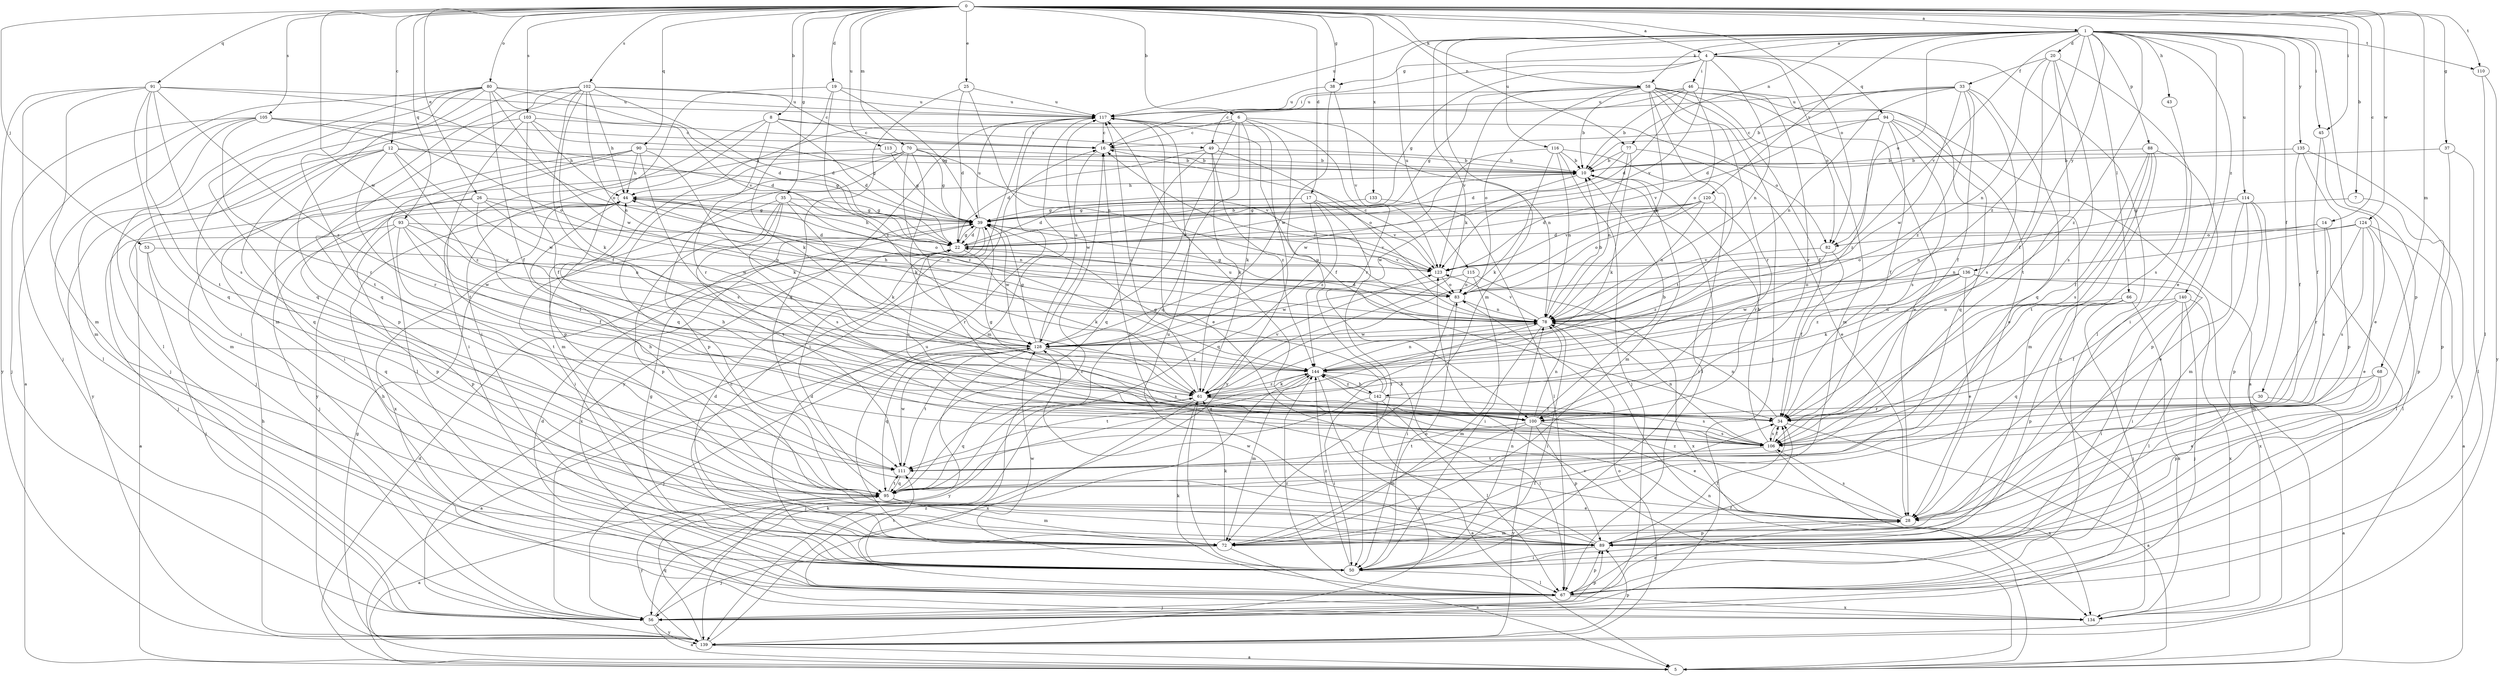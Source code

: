 strict digraph  {
0;
1;
4;
5;
6;
7;
8;
10;
12;
14;
16;
17;
19;
20;
22;
25;
26;
28;
30;
33;
34;
35;
37;
38;
39;
43;
44;
45;
46;
49;
50;
53;
56;
58;
61;
66;
67;
68;
70;
72;
77;
78;
80;
82;
83;
88;
89;
90;
91;
93;
94;
95;
100;
102;
103;
105;
106;
110;
111;
113;
114;
115;
116;
117;
120;
123;
124;
128;
133;
134;
135;
136;
139;
140;
142;
144;
0 -> 1  [label=a];
0 -> 4  [label=a];
0 -> 6  [label=b];
0 -> 7  [label=b];
0 -> 8  [label=b];
0 -> 12  [label=c];
0 -> 14  [label=c];
0 -> 17  [label=d];
0 -> 19  [label=d];
0 -> 25  [label=e];
0 -> 26  [label=e];
0 -> 35  [label=g];
0 -> 37  [label=g];
0 -> 38  [label=g];
0 -> 45  [label=i];
0 -> 53  [label=j];
0 -> 58  [label=k];
0 -> 68  [label=m];
0 -> 70  [label=m];
0 -> 77  [label=n];
0 -> 80  [label=o];
0 -> 82  [label=o];
0 -> 90  [label=q];
0 -> 91  [label=q];
0 -> 93  [label=q];
0 -> 102  [label=s];
0 -> 103  [label=s];
0 -> 105  [label=s];
0 -> 110  [label=t];
0 -> 113  [label=u];
0 -> 124  [label=w];
0 -> 128  [label=w];
0 -> 133  [label=x];
1 -> 4  [label=a];
1 -> 20  [label=d];
1 -> 28  [label=e];
1 -> 30  [label=f];
1 -> 43  [label=h];
1 -> 45  [label=i];
1 -> 58  [label=k];
1 -> 61  [label=k];
1 -> 66  [label=l];
1 -> 72  [label=m];
1 -> 77  [label=n];
1 -> 82  [label=o];
1 -> 88  [label=p];
1 -> 89  [label=p];
1 -> 110  [label=t];
1 -> 114  [label=u];
1 -> 115  [label=u];
1 -> 116  [label=u];
1 -> 117  [label=u];
1 -> 120  [label=v];
1 -> 123  [label=v];
1 -> 135  [label=y];
1 -> 136  [label=y];
1 -> 140  [label=z];
1 -> 142  [label=z];
1 -> 144  [label=z];
4 -> 38  [label=g];
4 -> 39  [label=g];
4 -> 46  [label=i];
4 -> 49  [label=i];
4 -> 67  [label=l];
4 -> 78  [label=n];
4 -> 82  [label=o];
4 -> 94  [label=q];
4 -> 123  [label=v];
5 -> 22  [label=d];
5 -> 78  [label=n];
5 -> 123  [label=v];
6 -> 16  [label=c];
6 -> 44  [label=h];
6 -> 61  [label=k];
6 -> 78  [label=n];
6 -> 95  [label=q];
6 -> 100  [label=r];
6 -> 128  [label=w];
6 -> 139  [label=y];
7 -> 39  [label=g];
7 -> 89  [label=p];
8 -> 22  [label=d];
8 -> 49  [label=i];
8 -> 50  [label=i];
8 -> 82  [label=o];
8 -> 89  [label=p];
8 -> 100  [label=r];
10 -> 44  [label=h];
10 -> 50  [label=i];
10 -> 72  [label=m];
10 -> 128  [label=w];
12 -> 10  [label=b];
12 -> 39  [label=g];
12 -> 72  [label=m];
12 -> 95  [label=q];
12 -> 100  [label=r];
12 -> 128  [label=w];
12 -> 139  [label=y];
12 -> 144  [label=z];
14 -> 67  [label=l];
14 -> 82  [label=o];
14 -> 83  [label=o];
14 -> 106  [label=s];
16 -> 10  [label=b];
16 -> 128  [label=w];
17 -> 22  [label=d];
17 -> 39  [label=g];
17 -> 50  [label=i];
17 -> 95  [label=q];
17 -> 123  [label=v];
17 -> 144  [label=z];
19 -> 39  [label=g];
19 -> 50  [label=i];
19 -> 61  [label=k];
19 -> 117  [label=u];
19 -> 144  [label=z];
20 -> 33  [label=f];
20 -> 34  [label=f];
20 -> 50  [label=i];
20 -> 78  [label=n];
20 -> 106  [label=s];
20 -> 111  [label=t];
22 -> 10  [label=b];
22 -> 39  [label=g];
22 -> 44  [label=h];
22 -> 61  [label=k];
22 -> 123  [label=v];
25 -> 22  [label=d];
25 -> 78  [label=n];
25 -> 95  [label=q];
25 -> 117  [label=u];
26 -> 34  [label=f];
26 -> 39  [label=g];
26 -> 56  [label=j];
26 -> 78  [label=n];
26 -> 89  [label=p];
26 -> 128  [label=w];
28 -> 16  [label=c];
28 -> 72  [label=m];
28 -> 89  [label=p];
28 -> 106  [label=s];
28 -> 144  [label=z];
30 -> 5  [label=a];
30 -> 100  [label=r];
33 -> 10  [label=b];
33 -> 22  [label=d];
33 -> 34  [label=f];
33 -> 78  [label=n];
33 -> 95  [label=q];
33 -> 106  [label=s];
33 -> 117  [label=u];
33 -> 128  [label=w];
33 -> 144  [label=z];
34 -> 5  [label=a];
34 -> 39  [label=g];
34 -> 78  [label=n];
34 -> 106  [label=s];
35 -> 39  [label=g];
35 -> 50  [label=i];
35 -> 61  [label=k];
35 -> 78  [label=n];
35 -> 89  [label=p];
35 -> 106  [label=s];
35 -> 111  [label=t];
37 -> 10  [label=b];
37 -> 67  [label=l];
37 -> 89  [label=p];
38 -> 117  [label=u];
38 -> 123  [label=v];
38 -> 128  [label=w];
39 -> 22  [label=d];
39 -> 100  [label=r];
39 -> 106  [label=s];
39 -> 117  [label=u];
39 -> 123  [label=v];
39 -> 128  [label=w];
39 -> 134  [label=x];
43 -> 106  [label=s];
44 -> 39  [label=g];
44 -> 56  [label=j];
44 -> 78  [label=n];
44 -> 83  [label=o];
44 -> 134  [label=x];
45 -> 28  [label=e];
45 -> 34  [label=f];
46 -> 10  [label=b];
46 -> 16  [label=c];
46 -> 22  [label=d];
46 -> 83  [label=o];
46 -> 100  [label=r];
46 -> 117  [label=u];
46 -> 134  [label=x];
49 -> 10  [label=b];
49 -> 22  [label=d];
49 -> 61  [label=k];
49 -> 83  [label=o];
49 -> 95  [label=q];
49 -> 144  [label=z];
50 -> 39  [label=g];
50 -> 67  [label=l];
50 -> 78  [label=n];
50 -> 83  [label=o];
50 -> 111  [label=t];
50 -> 117  [label=u];
50 -> 128  [label=w];
50 -> 144  [label=z];
53 -> 56  [label=j];
53 -> 95  [label=q];
53 -> 123  [label=v];
56 -> 5  [label=a];
56 -> 16  [label=c];
56 -> 61  [label=k];
56 -> 89  [label=p];
56 -> 139  [label=y];
58 -> 5  [label=a];
58 -> 10  [label=b];
58 -> 28  [label=e];
58 -> 34  [label=f];
58 -> 39  [label=g];
58 -> 56  [label=j];
58 -> 72  [label=m];
58 -> 78  [label=n];
58 -> 83  [label=o];
58 -> 100  [label=r];
58 -> 111  [label=t];
58 -> 117  [label=u];
58 -> 123  [label=v];
61 -> 34  [label=f];
61 -> 50  [label=i];
61 -> 56  [label=j];
61 -> 95  [label=q];
61 -> 100  [label=r];
61 -> 117  [label=u];
61 -> 123  [label=v];
61 -> 134  [label=x];
61 -> 144  [label=z];
66 -> 56  [label=j];
66 -> 78  [label=n];
66 -> 89  [label=p];
66 -> 95  [label=q];
66 -> 134  [label=x];
67 -> 16  [label=c];
67 -> 22  [label=d];
67 -> 28  [label=e];
67 -> 34  [label=f];
67 -> 44  [label=h];
67 -> 56  [label=j];
67 -> 61  [label=k];
67 -> 89  [label=p];
67 -> 134  [label=x];
67 -> 144  [label=z];
68 -> 28  [label=e];
68 -> 61  [label=k];
68 -> 89  [label=p];
68 -> 106  [label=s];
70 -> 10  [label=b];
70 -> 39  [label=g];
70 -> 61  [label=k];
70 -> 72  [label=m];
70 -> 89  [label=p];
70 -> 95  [label=q];
70 -> 123  [label=v];
70 -> 144  [label=z];
72 -> 5  [label=a];
72 -> 22  [label=d];
72 -> 34  [label=f];
72 -> 56  [label=j];
72 -> 61  [label=k];
77 -> 10  [label=b];
77 -> 22  [label=d];
77 -> 28  [label=e];
77 -> 61  [label=k];
77 -> 78  [label=n];
78 -> 10  [label=b];
78 -> 16  [label=c];
78 -> 22  [label=d];
78 -> 44  [label=h];
78 -> 50  [label=i];
78 -> 72  [label=m];
78 -> 95  [label=q];
78 -> 123  [label=v];
78 -> 128  [label=w];
80 -> 5  [label=a];
80 -> 22  [label=d];
80 -> 34  [label=f];
80 -> 67  [label=l];
80 -> 89  [label=p];
80 -> 95  [label=q];
80 -> 111  [label=t];
80 -> 117  [label=u];
80 -> 123  [label=v];
80 -> 128  [label=w];
82 -> 34  [label=f];
82 -> 123  [label=v];
82 -> 144  [label=z];
83 -> 39  [label=g];
83 -> 50  [label=i];
83 -> 78  [label=n];
88 -> 10  [label=b];
88 -> 34  [label=f];
88 -> 72  [label=m];
88 -> 89  [label=p];
88 -> 106  [label=s];
88 -> 111  [label=t];
89 -> 22  [label=d];
89 -> 34  [label=f];
89 -> 50  [label=i];
89 -> 117  [label=u];
89 -> 128  [label=w];
90 -> 10  [label=b];
90 -> 44  [label=h];
90 -> 50  [label=i];
90 -> 61  [label=k];
90 -> 67  [label=l];
90 -> 106  [label=s];
90 -> 139  [label=y];
91 -> 56  [label=j];
91 -> 72  [label=m];
91 -> 83  [label=o];
91 -> 95  [label=q];
91 -> 106  [label=s];
91 -> 111  [label=t];
91 -> 117  [label=u];
91 -> 139  [label=y];
91 -> 144  [label=z];
93 -> 5  [label=a];
93 -> 22  [label=d];
93 -> 34  [label=f];
93 -> 78  [label=n];
93 -> 89  [label=p];
93 -> 111  [label=t];
93 -> 128  [label=w];
94 -> 16  [label=c];
94 -> 28  [label=e];
94 -> 34  [label=f];
94 -> 95  [label=q];
94 -> 106  [label=s];
94 -> 123  [label=v];
94 -> 144  [label=z];
95 -> 5  [label=a];
95 -> 28  [label=e];
95 -> 44  [label=h];
95 -> 72  [label=m];
95 -> 111  [label=t];
95 -> 139  [label=y];
100 -> 10  [label=b];
100 -> 28  [label=e];
100 -> 72  [label=m];
100 -> 78  [label=n];
100 -> 89  [label=p];
100 -> 106  [label=s];
100 -> 111  [label=t];
100 -> 117  [label=u];
100 -> 139  [label=y];
102 -> 16  [label=c];
102 -> 22  [label=d];
102 -> 34  [label=f];
102 -> 44  [label=h];
102 -> 50  [label=i];
102 -> 61  [label=k];
102 -> 72  [label=m];
102 -> 78  [label=n];
102 -> 95  [label=q];
102 -> 117  [label=u];
103 -> 16  [label=c];
103 -> 34  [label=f];
103 -> 39  [label=g];
103 -> 44  [label=h];
103 -> 56  [label=j];
103 -> 111  [label=t];
105 -> 16  [label=c];
105 -> 22  [label=d];
105 -> 56  [label=j];
105 -> 67  [label=l];
105 -> 72  [label=m];
105 -> 83  [label=o];
105 -> 100  [label=r];
106 -> 10  [label=b];
106 -> 34  [label=f];
106 -> 44  [label=h];
106 -> 78  [label=n];
106 -> 111  [label=t];
106 -> 134  [label=x];
110 -> 67  [label=l];
110 -> 139  [label=y];
111 -> 95  [label=q];
111 -> 128  [label=w];
113 -> 10  [label=b];
113 -> 39  [label=g];
113 -> 56  [label=j];
114 -> 28  [label=e];
114 -> 39  [label=g];
114 -> 72  [label=m];
114 -> 78  [label=n];
114 -> 89  [label=p];
114 -> 134  [label=x];
115 -> 50  [label=i];
115 -> 83  [label=o];
115 -> 128  [label=w];
115 -> 134  [label=x];
116 -> 10  [label=b];
116 -> 56  [label=j];
116 -> 61  [label=k];
116 -> 67  [label=l];
116 -> 78  [label=n];
116 -> 128  [label=w];
117 -> 16  [label=c];
117 -> 28  [label=e];
117 -> 34  [label=f];
117 -> 50  [label=i];
117 -> 72  [label=m];
117 -> 139  [label=y];
120 -> 22  [label=d];
120 -> 39  [label=g];
120 -> 78  [label=n];
120 -> 83  [label=o];
120 -> 100  [label=r];
120 -> 123  [label=v];
123 -> 16  [label=c];
123 -> 83  [label=o];
124 -> 5  [label=a];
124 -> 22  [label=d];
124 -> 28  [label=e];
124 -> 67  [label=l];
124 -> 78  [label=n];
124 -> 100  [label=r];
124 -> 106  [label=s];
128 -> 5  [label=a];
128 -> 39  [label=g];
128 -> 56  [label=j];
128 -> 95  [label=q];
128 -> 106  [label=s];
128 -> 111  [label=t];
128 -> 117  [label=u];
128 -> 139  [label=y];
128 -> 144  [label=z];
133 -> 39  [label=g];
133 -> 67  [label=l];
135 -> 10  [label=b];
135 -> 34  [label=f];
135 -> 89  [label=p];
135 -> 139  [label=y];
136 -> 28  [label=e];
136 -> 50  [label=i];
136 -> 61  [label=k];
136 -> 83  [label=o];
136 -> 128  [label=w];
136 -> 134  [label=x];
136 -> 144  [label=z];
139 -> 5  [label=a];
139 -> 39  [label=g];
139 -> 44  [label=h];
139 -> 83  [label=o];
139 -> 89  [label=p];
139 -> 95  [label=q];
139 -> 144  [label=z];
140 -> 34  [label=f];
140 -> 50  [label=i];
140 -> 56  [label=j];
140 -> 67  [label=l];
140 -> 78  [label=n];
140 -> 134  [label=x];
142 -> 5  [label=a];
142 -> 39  [label=g];
142 -> 50  [label=i];
142 -> 67  [label=l];
142 -> 106  [label=s];
142 -> 117  [label=u];
142 -> 144  [label=z];
144 -> 61  [label=k];
144 -> 67  [label=l];
144 -> 72  [label=m];
144 -> 78  [label=n];
144 -> 111  [label=t];
144 -> 139  [label=y];
144 -> 142  [label=h];
}
